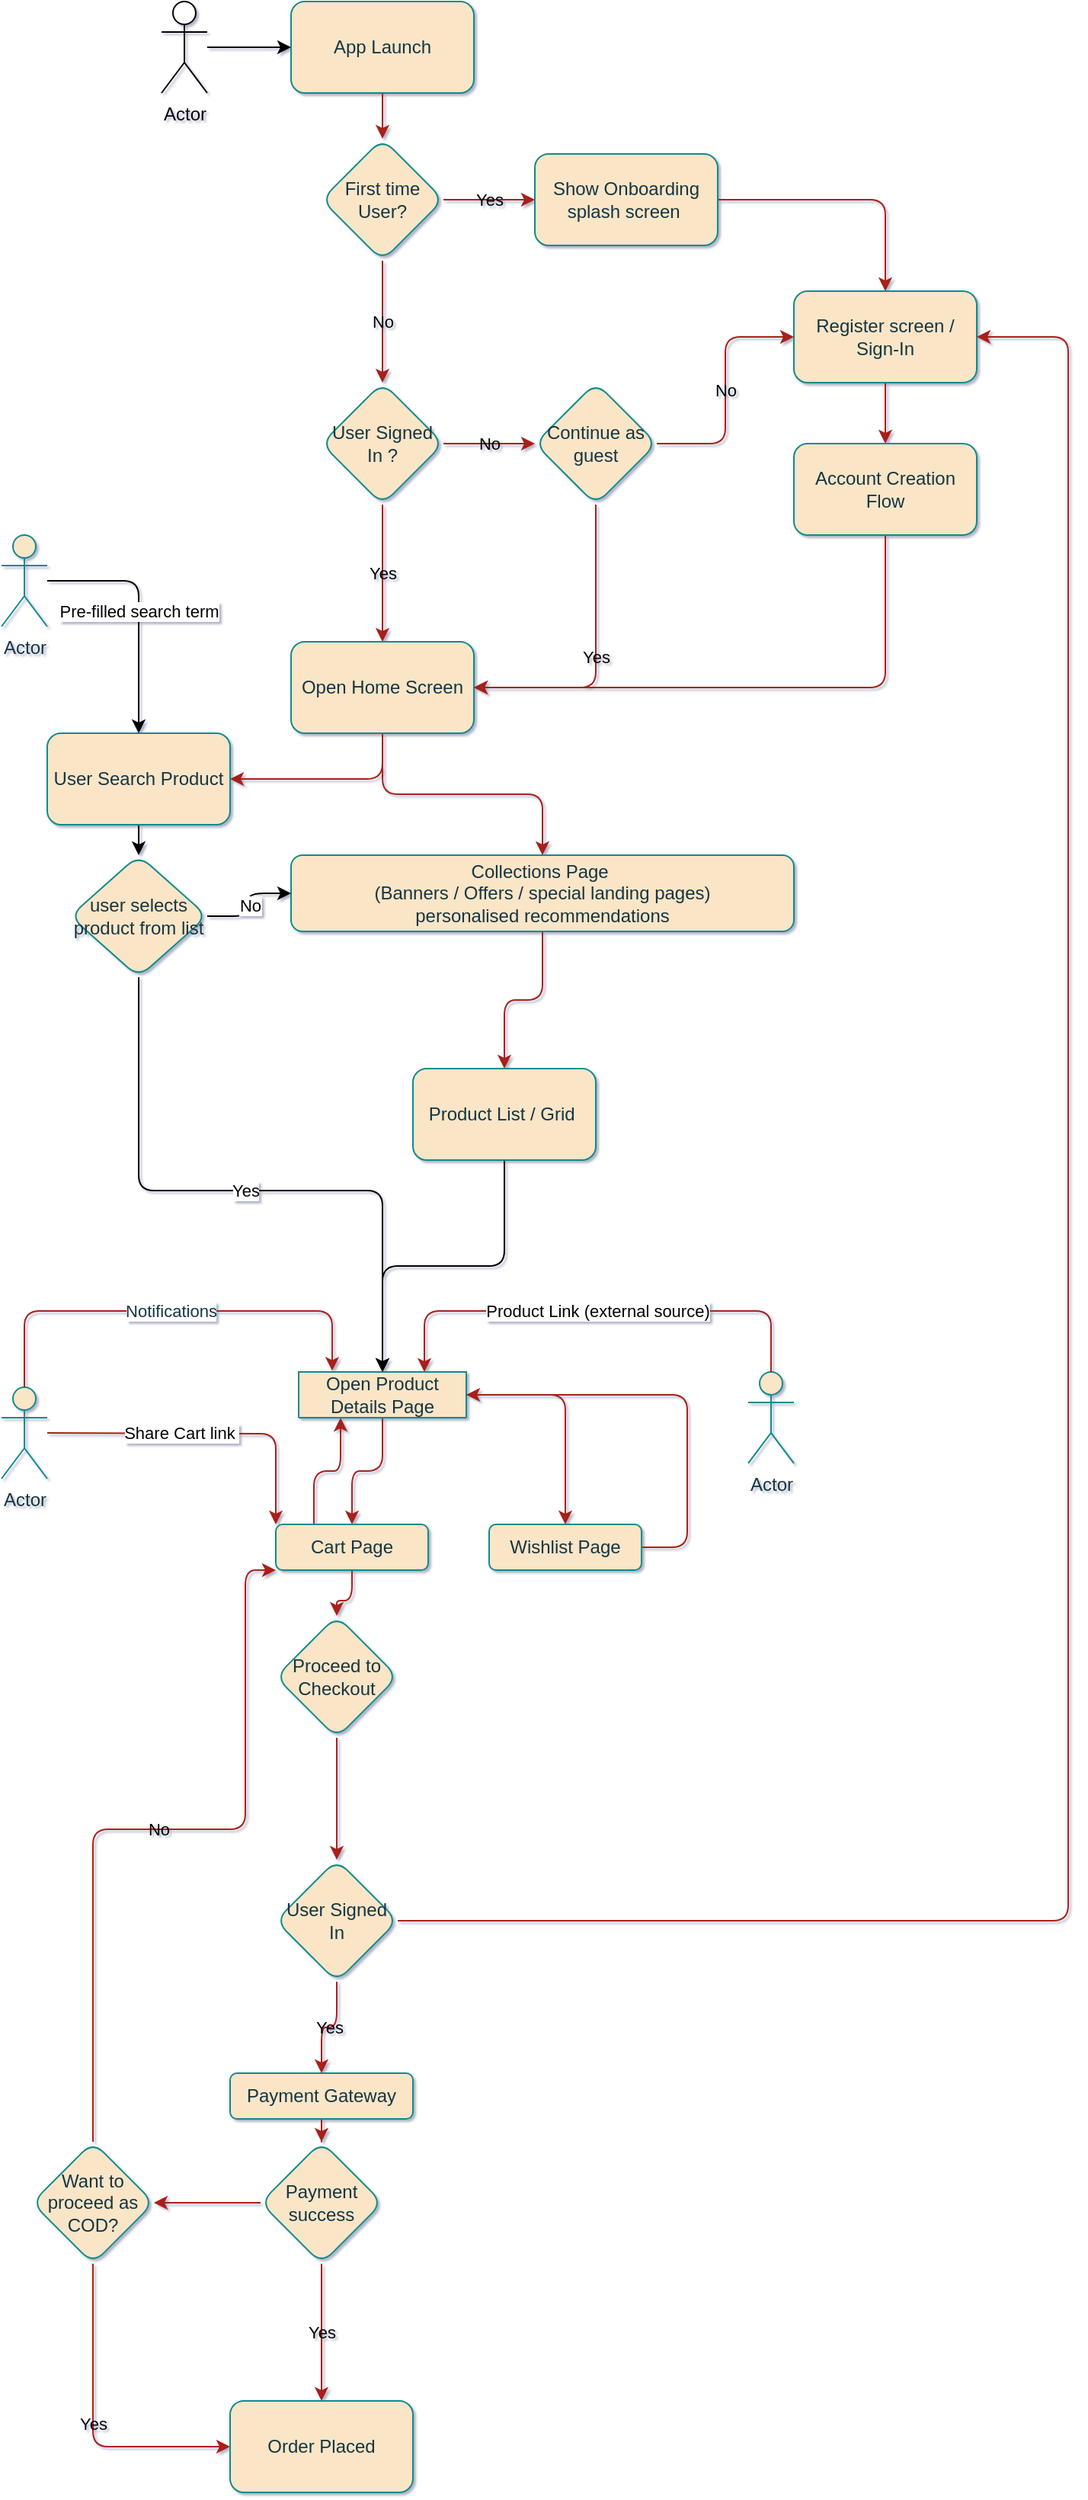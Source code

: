 <mxfile version="26.1.2">
  <diagram name="Customer Experience Flow" id="9g3b7g8T8bf7-M8XHFPc">
    <mxGraphModel dx="1097" dy="575" grid="1" gridSize="10" guides="1" tooltips="1" connect="1" arrows="1" fold="1" page="1" pageScale="1" pageWidth="827" pageHeight="1169" background="none" math="0" shadow="1">
      <root>
        <mxCell id="0" />
        <mxCell id="1" parent="0" />
        <mxCell id="pwAhBjS30zTLEMDWYvbB-5" value="" style="edgeStyle=orthogonalEdgeStyle;rounded=1;orthogonalLoop=1;jettySize=auto;html=1;labelBackgroundColor=none;strokeColor=#A8201A;fontColor=default;shadow=0;backgroundOutline=0;" parent="1" source="pwAhBjS30zTLEMDWYvbB-2" target="pwAhBjS30zTLEMDWYvbB-4" edge="1">
          <mxGeometry relative="1" as="geometry" />
        </mxCell>
        <mxCell id="pwAhBjS30zTLEMDWYvbB-2" value="App Launch" style="rounded=1;whiteSpace=wrap;html=1;labelBackgroundColor=none;fillColor=#FAE5C7;strokeColor=#0F8B8D;fontColor=#143642;shadow=0;backgroundOutline=0;" parent="1" vertex="1">
          <mxGeometry x="200" y="50" width="120" height="60" as="geometry" />
        </mxCell>
        <mxCell id="pwAhBjS30zTLEMDWYvbB-7" value="Yes" style="edgeStyle=orthogonalEdgeStyle;rounded=1;orthogonalLoop=1;jettySize=auto;html=1;labelBackgroundColor=none;strokeColor=#A8201A;fontColor=default;shadow=0;backgroundOutline=0;" parent="1" source="pwAhBjS30zTLEMDWYvbB-4" target="pwAhBjS30zTLEMDWYvbB-6" edge="1">
          <mxGeometry relative="1" as="geometry" />
        </mxCell>
        <mxCell id="pwAhBjS30zTLEMDWYvbB-16" value="No" style="edgeStyle=orthogonalEdgeStyle;rounded=1;orthogonalLoop=1;jettySize=auto;html=1;entryX=0.5;entryY=0;entryDx=0;entryDy=0;labelBackgroundColor=none;strokeColor=#A8201A;fontColor=default;shadow=0;backgroundOutline=0;" parent="1" source="pwAhBjS30zTLEMDWYvbB-4" target="pwAhBjS30zTLEMDWYvbB-15" edge="1">
          <mxGeometry relative="1" as="geometry" />
        </mxCell>
        <mxCell id="pwAhBjS30zTLEMDWYvbB-4" value="First time User?" style="rhombus;whiteSpace=wrap;html=1;rounded=1;labelBackgroundColor=none;fillColor=#FAE5C7;strokeColor=#0F8B8D;fontColor=#143642;shadow=0;backgroundOutline=0;" parent="1" vertex="1">
          <mxGeometry x="220" y="140" width="80" height="80" as="geometry" />
        </mxCell>
        <mxCell id="pwAhBjS30zTLEMDWYvbB-9" value="" style="edgeStyle=orthogonalEdgeStyle;rounded=1;orthogonalLoop=1;jettySize=auto;html=1;labelBackgroundColor=none;strokeColor=#A8201A;fontColor=default;shadow=0;backgroundOutline=0;" parent="1" source="pwAhBjS30zTLEMDWYvbB-6" target="pwAhBjS30zTLEMDWYvbB-8" edge="1">
          <mxGeometry relative="1" as="geometry" />
        </mxCell>
        <mxCell id="pwAhBjS30zTLEMDWYvbB-6" value="Show Onboarding splash screen&amp;nbsp;" style="whiteSpace=wrap;html=1;rounded=1;labelBackgroundColor=none;fillColor=#FAE5C7;strokeColor=#0F8B8D;fontColor=#143642;shadow=0;backgroundOutline=0;" parent="1" vertex="1">
          <mxGeometry x="360" y="150" width="120" height="60" as="geometry" />
        </mxCell>
        <mxCell id="pwAhBjS30zTLEMDWYvbB-23" style="edgeStyle=orthogonalEdgeStyle;rounded=1;orthogonalLoop=1;jettySize=auto;html=1;labelBackgroundColor=none;strokeColor=#A8201A;fontColor=default;shadow=0;backgroundOutline=0;" parent="1" source="pwAhBjS30zTLEMDWYvbB-8" target="pwAhBjS30zTLEMDWYvbB-20" edge="1">
          <mxGeometry relative="1" as="geometry" />
        </mxCell>
        <mxCell id="pwAhBjS30zTLEMDWYvbB-8" value="Register screen / Sign-In" style="whiteSpace=wrap;html=1;rounded=1;labelBackgroundColor=none;fillColor=#FAE5C7;strokeColor=#0F8B8D;fontColor=#143642;shadow=0;backgroundOutline=0;" parent="1" vertex="1">
          <mxGeometry x="530" y="240" width="120" height="60" as="geometry" />
        </mxCell>
        <mxCell id="pwAhBjS30zTLEMDWYvbB-18" value="Yes" style="edgeStyle=orthogonalEdgeStyle;rounded=1;orthogonalLoop=1;jettySize=auto;html=1;labelBackgroundColor=none;strokeColor=#A8201A;fontColor=default;shadow=0;backgroundOutline=0;" parent="1" source="pwAhBjS30zTLEMDWYvbB-15" target="pwAhBjS30zTLEMDWYvbB-17" edge="1">
          <mxGeometry relative="1" as="geometry" />
        </mxCell>
        <mxCell id="pwAhBjS30zTLEMDWYvbB-73" value="No" style="edgeStyle=orthogonalEdgeStyle;rounded=1;orthogonalLoop=1;jettySize=auto;html=1;labelBackgroundColor=none;strokeColor=#A8201A;fontColor=default;shadow=0;backgroundOutline=0;" parent="1" source="pwAhBjS30zTLEMDWYvbB-15" target="pwAhBjS30zTLEMDWYvbB-72" edge="1">
          <mxGeometry relative="1" as="geometry" />
        </mxCell>
        <mxCell id="pwAhBjS30zTLEMDWYvbB-15" value="User Signed In ?" style="rhombus;whiteSpace=wrap;html=1;rounded=1;labelBackgroundColor=none;fillColor=#FAE5C7;strokeColor=#0F8B8D;fontColor=#143642;shadow=0;backgroundOutline=0;" parent="1" vertex="1">
          <mxGeometry x="220" y="300" width="80" height="80" as="geometry" />
        </mxCell>
        <mxCell id="pwAhBjS30zTLEMDWYvbB-27" value="" style="edgeStyle=orthogonalEdgeStyle;rounded=1;orthogonalLoop=1;jettySize=auto;html=1;exitX=0.5;exitY=1;exitDx=0;exitDy=0;labelBackgroundColor=none;strokeColor=#A8201A;fontColor=default;shadow=0;backgroundOutline=0;" parent="1" source="pwAhBjS30zTLEMDWYvbB-17" target="pwAhBjS30zTLEMDWYvbB-26" edge="1">
          <mxGeometry relative="1" as="geometry" />
        </mxCell>
        <mxCell id="pwAhBjS30zTLEMDWYvbB-29" value="" style="edgeStyle=orthogonalEdgeStyle;rounded=1;orthogonalLoop=1;jettySize=auto;html=1;labelBackgroundColor=none;strokeColor=#A8201A;fontColor=default;shadow=0;backgroundOutline=0;" parent="1" source="pwAhBjS30zTLEMDWYvbB-17" target="pwAhBjS30zTLEMDWYvbB-28" edge="1">
          <mxGeometry relative="1" as="geometry" />
        </mxCell>
        <mxCell id="pwAhBjS30zTLEMDWYvbB-17" value="Open Home Screen" style="rounded=1;whiteSpace=wrap;html=1;labelBackgroundColor=none;fillColor=#FAE5C7;strokeColor=#0F8B8D;fontColor=#143642;shadow=0;backgroundOutline=0;" parent="1" vertex="1">
          <mxGeometry x="200" y="470" width="120" height="60" as="geometry" />
        </mxCell>
        <mxCell id="pwAhBjS30zTLEMDWYvbB-22" value="" style="edgeStyle=orthogonalEdgeStyle;rounded=1;orthogonalLoop=1;jettySize=auto;html=1;entryX=1;entryY=0.5;entryDx=0;entryDy=0;exitX=0.5;exitY=1;exitDx=0;exitDy=0;labelBackgroundColor=none;strokeColor=#A8201A;fontColor=default;shadow=0;backgroundOutline=0;" parent="1" source="pwAhBjS30zTLEMDWYvbB-20" target="pwAhBjS30zTLEMDWYvbB-17" edge="1">
          <mxGeometry relative="1" as="geometry">
            <Array as="points">
              <mxPoint x="590" y="500" />
            </Array>
          </mxGeometry>
        </mxCell>
        <mxCell id="pwAhBjS30zTLEMDWYvbB-20" value="Account Creation Flow" style="whiteSpace=wrap;html=1;rounded=1;labelBackgroundColor=none;fillColor=#FAE5C7;strokeColor=#0F8B8D;fontColor=#143642;shadow=0;backgroundOutline=0;" parent="1" vertex="1">
          <mxGeometry x="530" y="340" width="120" height="60" as="geometry" />
        </mxCell>
        <mxCell id="xbocJkPdie3QbR9lWiXt-19" value="" style="edgeStyle=orthogonalEdgeStyle;rounded=1;orthogonalLoop=1;jettySize=auto;html=1;" edge="1" parent="1" source="pwAhBjS30zTLEMDWYvbB-26" target="xbocJkPdie3QbR9lWiXt-18">
          <mxGeometry relative="1" as="geometry" />
        </mxCell>
        <mxCell id="pwAhBjS30zTLEMDWYvbB-26" value="User Search Product" style="whiteSpace=wrap;html=1;rounded=1;labelBackgroundColor=none;fillColor=#FAE5C7;strokeColor=#0F8B8D;fontColor=#143642;shadow=0;backgroundOutline=0;" parent="1" vertex="1">
          <mxGeometry x="40" y="530" width="120" height="60" as="geometry" />
        </mxCell>
        <mxCell id="pwAhBjS30zTLEMDWYvbB-40" style="edgeStyle=orthogonalEdgeStyle;rounded=1;orthogonalLoop=1;jettySize=auto;html=1;labelBackgroundColor=none;strokeColor=#A8201A;fontColor=default;shadow=0;backgroundOutline=0;" parent="1" source="pwAhBjS30zTLEMDWYvbB-28" target="xbocJkPdie3QbR9lWiXt-16" edge="1">
          <mxGeometry relative="1" as="geometry">
            <mxPoint x="260" y="730.0" as="targetPoint" />
          </mxGeometry>
        </mxCell>
        <mxCell id="pwAhBjS30zTLEMDWYvbB-28" value="Collections Page&amp;nbsp;&lt;div&gt;&lt;span style=&quot;background-color: transparent; color: light-dark(rgb(20, 54, 66), rgb(173, 202, 213));&quot;&gt;(Banners / Offers / special landing pages)&lt;/span&gt;&lt;/div&gt;&lt;div&gt;&lt;span style=&quot;background-color: transparent; color: light-dark(rgb(20, 54, 66), rgb(173, 202, 213));&quot;&gt;personalised recommendations&lt;/span&gt;&lt;/div&gt;" style="whiteSpace=wrap;html=1;rounded=1;labelBackgroundColor=none;fillColor=#FAE5C7;strokeColor=#0F8B8D;fontColor=#143642;shadow=0;backgroundOutline=0;" parent="1" vertex="1">
          <mxGeometry x="200" y="610" width="330" height="50" as="geometry" />
        </mxCell>
        <mxCell id="pwAhBjS30zTLEMDWYvbB-53" value="" style="edgeStyle=orthogonalEdgeStyle;rounded=1;orthogonalLoop=1;jettySize=auto;html=1;labelBackgroundColor=none;strokeColor=#A8201A;fontColor=default;shadow=0;backgroundOutline=0;" parent="1" source="pwAhBjS30zTLEMDWYvbB-41" target="pwAhBjS30zTLEMDWYvbB-52" edge="1">
          <mxGeometry relative="1" as="geometry" />
        </mxCell>
        <mxCell id="pwAhBjS30zTLEMDWYvbB-55" value="" style="edgeStyle=orthogonalEdgeStyle;rounded=1;orthogonalLoop=1;jettySize=auto;html=1;labelBackgroundColor=none;strokeColor=#A8201A;fontColor=default;shadow=0;backgroundOutline=0;" parent="1" source="pwAhBjS30zTLEMDWYvbB-41" target="pwAhBjS30zTLEMDWYvbB-54" edge="1">
          <mxGeometry relative="1" as="geometry" />
        </mxCell>
        <mxCell id="pwAhBjS30zTLEMDWYvbB-41" value="Open Product Details Page" style="swimlane;fontStyle=0;childLayout=stackLayout;horizontal=1;startSize=30;horizontalStack=0;resizeParent=1;resizeParentMax=0;resizeLast=0;collapsible=1;marginBottom=0;whiteSpace=wrap;html=1;labelBackgroundColor=none;fillColor=#FAE5C7;strokeColor=#0F8B8D;fontColor=#143642;rounded=1;shadow=0;backgroundOutline=0;" parent="1" vertex="1" collapsed="1">
          <mxGeometry x="205" y="949" width="110" height="30" as="geometry">
            <mxRectangle x="205" y="770" width="140" height="210" as="alternateBounds" />
          </mxGeometry>
        </mxCell>
        <mxCell id="pwAhBjS30zTLEMDWYvbB-42" value="Title" style="text;strokeColor=none;fillColor=none;align=left;verticalAlign=middle;spacingLeft=4;spacingRight=4;overflow=hidden;points=[[0,0.5],[1,0.5]];portConstraint=eastwest;rotatable=0;whiteSpace=wrap;html=1;labelBackgroundColor=none;fontColor=#143642;rounded=1;" parent="pwAhBjS30zTLEMDWYvbB-41" vertex="1">
          <mxGeometry y="30" width="140" height="30" as="geometry" />
        </mxCell>
        <mxCell id="pwAhBjS30zTLEMDWYvbB-43" value="Description" style="text;strokeColor=none;fillColor=none;align=left;verticalAlign=middle;spacingLeft=4;spacingRight=4;overflow=hidden;points=[[0,0.5],[1,0.5]];portConstraint=eastwest;rotatable=0;whiteSpace=wrap;html=1;labelBackgroundColor=none;fontColor=#143642;rounded=1;" parent="pwAhBjS30zTLEMDWYvbB-41" vertex="1">
          <mxGeometry y="60" width="140" height="30" as="geometry" />
        </mxCell>
        <mxCell id="pwAhBjS30zTLEMDWYvbB-44" value="Price" style="text;strokeColor=none;fillColor=none;align=left;verticalAlign=middle;spacingLeft=4;spacingRight=4;overflow=hidden;points=[[0,0.5],[1,0.5]];portConstraint=eastwest;rotatable=0;whiteSpace=wrap;html=1;labelBackgroundColor=none;fontColor=#143642;rounded=1;" parent="pwAhBjS30zTLEMDWYvbB-41" vertex="1">
          <mxGeometry y="90" width="140" height="30" as="geometry" />
        </mxCell>
        <mxCell id="pwAhBjS30zTLEMDWYvbB-51" value="Add to Cart" style="text;strokeColor=none;fillColor=none;align=left;verticalAlign=middle;spacingLeft=4;spacingRight=4;overflow=hidden;points=[[0,0.5],[1,0.5]];portConstraint=eastwest;rotatable=0;whiteSpace=wrap;html=1;labelBackgroundColor=none;fontColor=#143642;rounded=1;" parent="pwAhBjS30zTLEMDWYvbB-41" vertex="1">
          <mxGeometry y="120" width="140" height="30" as="geometry" />
        </mxCell>
        <mxCell id="pwAhBjS30zTLEMDWYvbB-50" value="Buy Now" style="text;strokeColor=none;fillColor=none;align=left;verticalAlign=middle;spacingLeft=4;spacingRight=4;overflow=hidden;points=[[0,0.5],[1,0.5]];portConstraint=eastwest;rotatable=0;whiteSpace=wrap;html=1;labelBackgroundColor=none;fontColor=#143642;rounded=1;" parent="pwAhBjS30zTLEMDWYvbB-41" vertex="1">
          <mxGeometry y="150" width="140" height="30" as="geometry" />
        </mxCell>
        <mxCell id="pwAhBjS30zTLEMDWYvbB-49" value="Similar Products" style="text;strokeColor=none;fillColor=none;align=left;verticalAlign=middle;spacingLeft=4;spacingRight=4;overflow=hidden;points=[[0,0.5],[1,0.5]];portConstraint=eastwest;rotatable=0;whiteSpace=wrap;html=1;labelBackgroundColor=none;fontColor=#143642;rounded=1;" parent="pwAhBjS30zTLEMDWYvbB-41" vertex="1">
          <mxGeometry y="180" width="140" height="30" as="geometry" />
        </mxCell>
        <mxCell id="pwAhBjS30zTLEMDWYvbB-57" value="" style="edgeStyle=orthogonalEdgeStyle;rounded=1;orthogonalLoop=1;jettySize=auto;html=1;labelBackgroundColor=none;strokeColor=#A8201A;fontColor=default;shadow=0;backgroundOutline=0;" parent="1" source="pwAhBjS30zTLEMDWYvbB-52" target="pwAhBjS30zTLEMDWYvbB-56" edge="1">
          <mxGeometry relative="1" as="geometry" />
        </mxCell>
        <mxCell id="xbocJkPdie3QbR9lWiXt-6" style="edgeStyle=orthogonalEdgeStyle;rounded=1;orthogonalLoop=1;jettySize=auto;html=1;exitX=0.25;exitY=0;exitDx=0;exitDy=0;entryX=0.25;entryY=1;entryDx=0;entryDy=0;strokeColor=#A8201A;fontColor=#143642;fillColor=#FAE5C7;shadow=0;backgroundOutline=0;" edge="1" parent="1" source="pwAhBjS30zTLEMDWYvbB-52" target="pwAhBjS30zTLEMDWYvbB-41">
          <mxGeometry relative="1" as="geometry" />
        </mxCell>
        <mxCell id="pwAhBjS30zTLEMDWYvbB-52" value="Cart Page" style="whiteSpace=wrap;html=1;fontStyle=0;startSize=30;labelBackgroundColor=none;fillColor=#FAE5C7;strokeColor=#0F8B8D;fontColor=#143642;rounded=1;shadow=0;backgroundOutline=0;" parent="1" vertex="1">
          <mxGeometry x="190" y="1049" width="100" height="30" as="geometry" />
        </mxCell>
        <mxCell id="xbocJkPdie3QbR9lWiXt-5" style="edgeStyle=orthogonalEdgeStyle;rounded=1;orthogonalLoop=1;jettySize=auto;html=1;entryX=1;entryY=0.5;entryDx=0;entryDy=0;strokeColor=#A8201A;fontColor=#143642;fillColor=#FAE5C7;shadow=0;backgroundOutline=0;" edge="1" parent="1" source="pwAhBjS30zTLEMDWYvbB-54" target="pwAhBjS30zTLEMDWYvbB-41">
          <mxGeometry relative="1" as="geometry">
            <Array as="points">
              <mxPoint x="460" y="1064" />
              <mxPoint x="460" y="964" />
            </Array>
          </mxGeometry>
        </mxCell>
        <mxCell id="pwAhBjS30zTLEMDWYvbB-54" value="Wishlist Page" style="whiteSpace=wrap;html=1;fontStyle=0;startSize=30;labelBackgroundColor=none;fillColor=#FAE5C7;strokeColor=#0F8B8D;fontColor=#143642;rounded=1;shadow=0;backgroundOutline=0;" parent="1" vertex="1">
          <mxGeometry x="330" y="1049" width="100" height="30" as="geometry" />
        </mxCell>
        <mxCell id="pwAhBjS30zTLEMDWYvbB-77" value="" style="edgeStyle=orthogonalEdgeStyle;rounded=1;orthogonalLoop=1;jettySize=auto;html=1;labelBackgroundColor=none;strokeColor=#A8201A;fontColor=default;shadow=0;backgroundOutline=0;" parent="1" source="pwAhBjS30zTLEMDWYvbB-56" target="pwAhBjS30zTLEMDWYvbB-76" edge="1">
          <mxGeometry relative="1" as="geometry" />
        </mxCell>
        <mxCell id="pwAhBjS30zTLEMDWYvbB-56" value="Proceed to Checkout" style="rhombus;whiteSpace=wrap;html=1;fontStyle=0;startSize=30;labelBackgroundColor=none;fillColor=#FAE5C7;strokeColor=#0F8B8D;fontColor=#143642;rounded=1;shadow=0;backgroundOutline=0;" parent="1" vertex="1">
          <mxGeometry x="190" y="1109" width="80" height="80" as="geometry" />
        </mxCell>
        <mxCell id="pwAhBjS30zTLEMDWYvbB-65" value="" style="edgeStyle=orthogonalEdgeStyle;rounded=1;orthogonalLoop=1;jettySize=auto;html=1;labelBackgroundColor=none;strokeColor=#A8201A;fontColor=default;shadow=0;backgroundOutline=0;" parent="1" source="pwAhBjS30zTLEMDWYvbB-60" target="pwAhBjS30zTLEMDWYvbB-64" edge="1">
          <mxGeometry relative="1" as="geometry" />
        </mxCell>
        <mxCell id="pwAhBjS30zTLEMDWYvbB-60" value="Payment Gateway" style="whiteSpace=wrap;html=1;fontStyle=0;startSize=30;labelBackgroundColor=none;fillColor=#FAE5C7;strokeColor=#0F8B8D;fontColor=#143642;rounded=1;shadow=0;backgroundOutline=0;" parent="1" vertex="1">
          <mxGeometry x="160" y="1409" width="120" height="30" as="geometry" />
        </mxCell>
        <mxCell id="pwAhBjS30zTLEMDWYvbB-67" value="Yes" style="edgeStyle=orthogonalEdgeStyle;rounded=1;orthogonalLoop=1;jettySize=auto;html=1;labelBackgroundColor=none;strokeColor=#A8201A;fontColor=default;shadow=0;backgroundOutline=0;" parent="1" source="pwAhBjS30zTLEMDWYvbB-64" target="pwAhBjS30zTLEMDWYvbB-66" edge="1">
          <mxGeometry relative="1" as="geometry" />
        </mxCell>
        <mxCell id="pwAhBjS30zTLEMDWYvbB-69" value="" style="edgeStyle=orthogonalEdgeStyle;rounded=1;orthogonalLoop=1;jettySize=auto;html=1;labelBackgroundColor=none;strokeColor=#A8201A;fontColor=default;shadow=0;backgroundOutline=0;" parent="1" source="pwAhBjS30zTLEMDWYvbB-64" target="pwAhBjS30zTLEMDWYvbB-68" edge="1">
          <mxGeometry relative="1" as="geometry" />
        </mxCell>
        <mxCell id="pwAhBjS30zTLEMDWYvbB-64" value="Payment success" style="rhombus;whiteSpace=wrap;html=1;fontStyle=0;startSize=30;labelBackgroundColor=none;fillColor=#FAE5C7;strokeColor=#0F8B8D;fontColor=#143642;rounded=1;shadow=0;backgroundOutline=0;" parent="1" vertex="1">
          <mxGeometry x="180" y="1454" width="80" height="80" as="geometry" />
        </mxCell>
        <mxCell id="pwAhBjS30zTLEMDWYvbB-66" value="Order Placed" style="rounded=1;whiteSpace=wrap;html=1;fontStyle=0;startSize=30;labelBackgroundColor=none;fillColor=#FAE5C7;strokeColor=#0F8B8D;fontColor=#143642;shadow=0;backgroundOutline=0;" parent="1" vertex="1">
          <mxGeometry x="160" y="1624" width="120" height="60" as="geometry" />
        </mxCell>
        <mxCell id="pwAhBjS30zTLEMDWYvbB-70" value="Yes" style="edgeStyle=orthogonalEdgeStyle;rounded=1;orthogonalLoop=1;jettySize=auto;html=1;entryX=0;entryY=0.5;entryDx=0;entryDy=0;exitX=0.5;exitY=1;exitDx=0;exitDy=0;labelBackgroundColor=none;strokeColor=#A8201A;fontColor=default;shadow=0;backgroundOutline=0;" parent="1" source="pwAhBjS30zTLEMDWYvbB-68" target="pwAhBjS30zTLEMDWYvbB-66" edge="1">
          <mxGeometry relative="1" as="geometry">
            <Array as="points">
              <mxPoint x="70" y="1654" />
            </Array>
          </mxGeometry>
        </mxCell>
        <mxCell id="pwAhBjS30zTLEMDWYvbB-71" value="No" style="edgeStyle=orthogonalEdgeStyle;rounded=1;orthogonalLoop=1;jettySize=auto;html=1;labelBackgroundColor=none;strokeColor=#A8201A;fontColor=default;entryX=0;entryY=1;entryDx=0;entryDy=0;shadow=0;backgroundOutline=0;" parent="1" source="pwAhBjS30zTLEMDWYvbB-68" target="pwAhBjS30zTLEMDWYvbB-52" edge="1">
          <mxGeometry relative="1" as="geometry">
            <Array as="points">
              <mxPoint x="70" y="1249" />
              <mxPoint x="170" y="1249" />
            </Array>
            <mxPoint x="160" y="1064" as="targetPoint" />
          </mxGeometry>
        </mxCell>
        <mxCell id="pwAhBjS30zTLEMDWYvbB-68" value="Want to proceed as COD?" style="rhombus;whiteSpace=wrap;html=1;fontStyle=0;startSize=30;labelBackgroundColor=none;fillColor=#FAE5C7;strokeColor=#0F8B8D;fontColor=#143642;rounded=1;shadow=0;backgroundOutline=0;" parent="1" vertex="1">
          <mxGeometry x="30" y="1454" width="80" height="80" as="geometry" />
        </mxCell>
        <mxCell id="pwAhBjS30zTLEMDWYvbB-74" value="No" style="edgeStyle=orthogonalEdgeStyle;rounded=1;orthogonalLoop=1;jettySize=auto;html=1;entryX=0;entryY=0.5;entryDx=0;entryDy=0;labelBackgroundColor=none;strokeColor=#A8201A;fontColor=default;shadow=0;backgroundOutline=0;" parent="1" source="pwAhBjS30zTLEMDWYvbB-72" target="pwAhBjS30zTLEMDWYvbB-8" edge="1">
          <mxGeometry relative="1" as="geometry" />
        </mxCell>
        <mxCell id="pwAhBjS30zTLEMDWYvbB-75" value="Yes" style="edgeStyle=orthogonalEdgeStyle;rounded=1;orthogonalLoop=1;jettySize=auto;html=1;entryX=1;entryY=0.5;entryDx=0;entryDy=0;exitX=0.5;exitY=1;exitDx=0;exitDy=0;labelBackgroundColor=none;strokeColor=#A8201A;fontColor=default;shadow=0;backgroundOutline=0;" parent="1" source="pwAhBjS30zTLEMDWYvbB-72" target="pwAhBjS30zTLEMDWYvbB-17" edge="1">
          <mxGeometry relative="1" as="geometry" />
        </mxCell>
        <mxCell id="pwAhBjS30zTLEMDWYvbB-72" value="Continue as guest" style="rhombus;whiteSpace=wrap;html=1;rounded=1;labelBackgroundColor=none;fillColor=#FAE5C7;strokeColor=#0F8B8D;fontColor=#143642;shadow=0;backgroundOutline=0;" parent="1" vertex="1">
          <mxGeometry x="360" y="300" width="80" height="80" as="geometry" />
        </mxCell>
        <mxCell id="pwAhBjS30zTLEMDWYvbB-79" value="Yes" style="edgeStyle=orthogonalEdgeStyle;rounded=1;orthogonalLoop=1;jettySize=auto;html=1;entryX=0.5;entryY=0;entryDx=0;entryDy=0;labelBackgroundColor=none;strokeColor=#A8201A;fontColor=default;shadow=0;backgroundOutline=0;" parent="1" source="pwAhBjS30zTLEMDWYvbB-76" target="pwAhBjS30zTLEMDWYvbB-60" edge="1">
          <mxGeometry relative="1" as="geometry" />
        </mxCell>
        <mxCell id="pwAhBjS30zTLEMDWYvbB-80" style="edgeStyle=orthogonalEdgeStyle;rounded=1;orthogonalLoop=1;jettySize=auto;html=1;entryX=1;entryY=0.5;entryDx=0;entryDy=0;labelBackgroundColor=none;strokeColor=#A8201A;fontColor=default;shadow=0;backgroundOutline=0;" parent="1" source="pwAhBjS30zTLEMDWYvbB-76" target="pwAhBjS30zTLEMDWYvbB-8" edge="1">
          <mxGeometry relative="1" as="geometry">
            <Array as="points">
              <mxPoint x="710" y="1309" />
              <mxPoint x="710" y="270" />
            </Array>
          </mxGeometry>
        </mxCell>
        <mxCell id="pwAhBjS30zTLEMDWYvbB-76" value="User Signed In" style="rhombus;whiteSpace=wrap;html=1;fontStyle=0;startSize=30;labelBackgroundColor=none;fillColor=#FAE5C7;strokeColor=#0F8B8D;fontColor=#143642;rounded=1;shadow=0;backgroundOutline=0;" parent="1" vertex="1">
          <mxGeometry x="190" y="1269" width="80" height="80" as="geometry" />
        </mxCell>
        <mxCell id="xbocJkPdie3QbR9lWiXt-2" value="&lt;span&gt;Share Cart link&amp;nbsp;&lt;/span&gt;" style="edgeStyle=orthogonalEdgeStyle;rounded=1;orthogonalLoop=1;jettySize=auto;html=1;entryX=0;entryY=0;entryDx=0;entryDy=0;labelBackgroundColor=default;strokeColor=#A8201A;fontColor=default;shadow=0;backgroundOutline=0;" edge="1" parent="1" target="pwAhBjS30zTLEMDWYvbB-52">
          <mxGeometry x="-0.156" relative="1" as="geometry">
            <mxPoint x="40" y="989.037" as="sourcePoint" />
            <mxPoint as="offset" />
          </mxGeometry>
        </mxCell>
        <mxCell id="xbocJkPdie3QbR9lWiXt-7" value="Actor" style="shape=umlActor;verticalLabelPosition=bottom;verticalAlign=top;html=1;outlineConnect=0;labelBackgroundColor=none;fillColor=#FAE5C7;strokeColor=#0F8B8D;fontColor=#143642;rounded=1;shadow=0;backgroundOutline=0;" vertex="1" parent="1">
          <mxGeometry x="500" y="948.98" width="30" height="60" as="geometry" />
        </mxCell>
        <mxCell id="xbocJkPdie3QbR9lWiXt-8" value="Product Link (external source)" style="edgeStyle=orthogonalEdgeStyle;rounded=1;orthogonalLoop=1;jettySize=auto;html=1;entryX=0.75;entryY=0;entryDx=0;entryDy=0;labelBackgroundColor=default;strokeColor=#A8201A;fontColor=default;shadow=0;backgroundOutline=0;" edge="1" parent="1" source="xbocJkPdie3QbR9lWiXt-7" target="pwAhBjS30zTLEMDWYvbB-41">
          <mxGeometry relative="1" as="geometry">
            <mxPoint x="750" y="938.98" as="targetPoint" />
            <Array as="points">
              <mxPoint x="515" y="909" />
              <mxPoint x="287" y="909" />
            </Array>
          </mxGeometry>
        </mxCell>
        <mxCell id="xbocJkPdie3QbR9lWiXt-9" value="Actor" style="shape=umlActor;verticalLabelPosition=bottom;verticalAlign=top;html=1;outlineConnect=0;labelBackgroundColor=none;fillColor=#FAE5C7;strokeColor=#0F8B8D;fontColor=#143642;rounded=1;shadow=0;backgroundOutline=0;" vertex="1" parent="1">
          <mxGeometry x="10" y="959" width="30" height="60" as="geometry" />
        </mxCell>
        <mxCell id="xbocJkPdie3QbR9lWiXt-10" value="Notifications" style="edgeStyle=orthogonalEdgeStyle;rounded=1;orthogonalLoop=1;jettySize=auto;html=1;entryX=0.2;entryY=-0.026;entryDx=0;entryDy=0;entryPerimeter=0;strokeColor=#A8201A;fontColor=#143642;fillColor=#FAE5C7;shadow=0;backgroundOutline=0;" edge="1" parent="1" source="xbocJkPdie3QbR9lWiXt-9" target="pwAhBjS30zTLEMDWYvbB-41">
          <mxGeometry relative="1" as="geometry">
            <Array as="points">
              <mxPoint x="25" y="909" />
              <mxPoint x="227" y="909" />
            </Array>
          </mxGeometry>
        </mxCell>
        <mxCell id="xbocJkPdie3QbR9lWiXt-14" value="Pre-filled search term" style="edgeStyle=orthogonalEdgeStyle;rounded=1;orthogonalLoop=1;jettySize=auto;html=1;entryX=0.5;entryY=0;entryDx=0;entryDy=0;" edge="1" parent="1" source="xbocJkPdie3QbR9lWiXt-11" target="pwAhBjS30zTLEMDWYvbB-26">
          <mxGeometry relative="1" as="geometry">
            <Array as="points">
              <mxPoint x="100" y="430" />
            </Array>
          </mxGeometry>
        </mxCell>
        <mxCell id="xbocJkPdie3QbR9lWiXt-11" value="Actor" style="shape=umlActor;verticalLabelPosition=bottom;verticalAlign=top;html=1;outlineConnect=0;labelBackgroundColor=none;fillColor=#FAE5C7;strokeColor=#0F8B8D;fontColor=#143642;rounded=1;shadow=0;backgroundOutline=0;" vertex="1" parent="1">
          <mxGeometry x="10" y="400" width="30" height="60" as="geometry" />
        </mxCell>
        <mxCell id="xbocJkPdie3QbR9lWiXt-24" style="edgeStyle=orthogonalEdgeStyle;rounded=1;orthogonalLoop=1;jettySize=auto;html=1;" edge="1" parent="1" source="xbocJkPdie3QbR9lWiXt-16" target="pwAhBjS30zTLEMDWYvbB-41">
          <mxGeometry relative="1" as="geometry" />
        </mxCell>
        <mxCell id="xbocJkPdie3QbR9lWiXt-16" value="Product List / Grid&amp;nbsp;" style="whiteSpace=wrap;html=1;fillColor=#FAE5C7;strokeColor=#0F8B8D;fontColor=#143642;rounded=1;labelBackgroundColor=none;shadow=0;" vertex="1" parent="1">
          <mxGeometry x="280" y="750" width="120" height="60" as="geometry" />
        </mxCell>
        <mxCell id="xbocJkPdie3QbR9lWiXt-20" value="Yes" style="edgeStyle=orthogonalEdgeStyle;rounded=1;orthogonalLoop=1;jettySize=auto;html=1;entryX=0.5;entryY=0;entryDx=0;entryDy=0;" edge="1" parent="1" source="xbocJkPdie3QbR9lWiXt-18" target="pwAhBjS30zTLEMDWYvbB-41">
          <mxGeometry relative="1" as="geometry">
            <Array as="points">
              <mxPoint x="100" y="830" />
              <mxPoint x="260" y="830" />
            </Array>
          </mxGeometry>
        </mxCell>
        <mxCell id="xbocJkPdie3QbR9lWiXt-23" value="No" style="edgeStyle=orthogonalEdgeStyle;rounded=1;orthogonalLoop=1;jettySize=auto;html=1;entryX=0;entryY=0.5;entryDx=0;entryDy=0;" edge="1" parent="1" source="xbocJkPdie3QbR9lWiXt-18" target="pwAhBjS30zTLEMDWYvbB-28">
          <mxGeometry relative="1" as="geometry" />
        </mxCell>
        <mxCell id="xbocJkPdie3QbR9lWiXt-18" value="user selects product from list" style="rhombus;whiteSpace=wrap;html=1;fillColor=#FAE5C7;strokeColor=#0F8B8D;fontColor=#143642;rounded=1;labelBackgroundColor=none;shadow=0;" vertex="1" parent="1">
          <mxGeometry x="55" y="610" width="90" height="80" as="geometry" />
        </mxCell>
        <mxCell id="xbocJkPdie3QbR9lWiXt-26" style="edgeStyle=orthogonalEdgeStyle;rounded=1;orthogonalLoop=1;jettySize=auto;html=1;entryX=0;entryY=0.5;entryDx=0;entryDy=0;" edge="1" parent="1" source="xbocJkPdie3QbR9lWiXt-25" target="pwAhBjS30zTLEMDWYvbB-2">
          <mxGeometry relative="1" as="geometry" />
        </mxCell>
        <mxCell id="xbocJkPdie3QbR9lWiXt-25" value="Actor" style="shape=umlActor;verticalLabelPosition=bottom;verticalAlign=top;html=1;outlineConnect=0;rounded=1;" vertex="1" parent="1">
          <mxGeometry x="115" y="50" width="30" height="60" as="geometry" />
        </mxCell>
      </root>
    </mxGraphModel>
  </diagram>
</mxfile>
